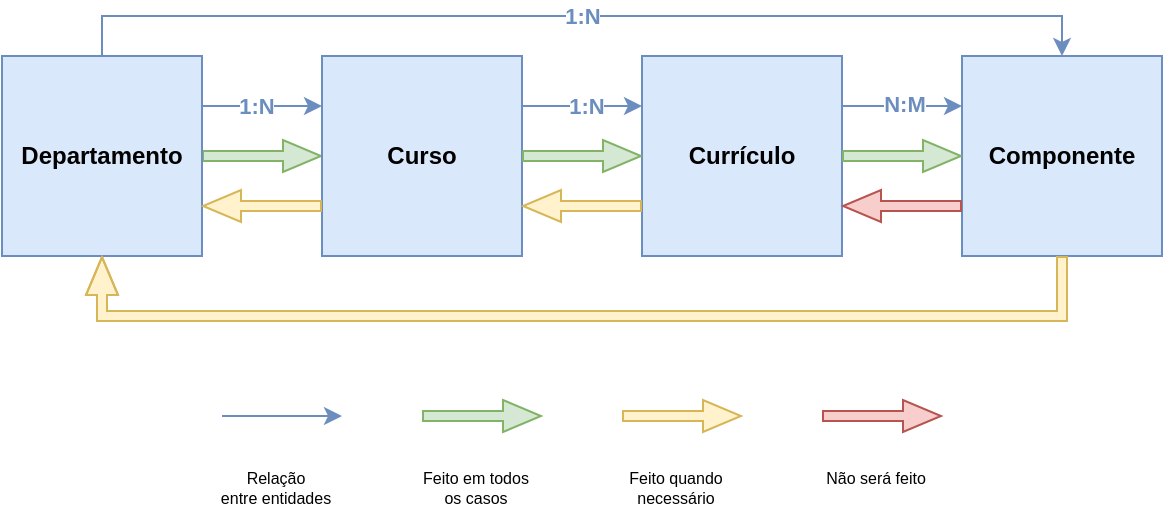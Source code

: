 <mxfile version="24.7.7">
  <diagram name="Page-1" id="c7558073-3199-34d8-9f00-42111426c3f3">
    <mxGraphModel dx="1366" dy="703" grid="1" gridSize="10" guides="1" tooltips="1" connect="1" arrows="1" fold="1" page="1" pageScale="1" pageWidth="826" pageHeight="1169" background="none" math="0" shadow="0">
      <root>
        <mxCell id="0" />
        <mxCell id="1" parent="0" />
        <mxCell id="qRddKZDDPYB80dDuYmWu-113" value="" style="edgeStyle=orthogonalEdgeStyle;rounded=0;orthogonalLoop=1;jettySize=auto;html=1;fillColor=#dae8fc;strokeColor=#6c8ebf;exitX=1;exitY=0.25;exitDx=0;exitDy=0;entryX=0;entryY=0.25;entryDx=0;entryDy=0;" edge="1" parent="1" source="qRddKZDDPYB80dDuYmWu-109" target="qRddKZDDPYB80dDuYmWu-110">
          <mxGeometry relative="1" as="geometry">
            <mxPoint x="223" y="230" as="sourcePoint" />
            <mxPoint x="283" y="230" as="targetPoint" />
          </mxGeometry>
        </mxCell>
        <mxCell id="qRddKZDDPYB80dDuYmWu-116" value="1:N" style="edgeLabel;html=1;align=center;verticalAlign=middle;resizable=0;points=[];fontColor=#6C8EBF;fontStyle=1" vertex="1" connectable="0" parent="qRddKZDDPYB80dDuYmWu-113">
          <mxGeometry x="-0.105" relative="1" as="geometry">
            <mxPoint as="offset" />
          </mxGeometry>
        </mxCell>
        <mxCell id="qRddKZDDPYB80dDuYmWu-122" style="edgeStyle=orthogonalEdgeStyle;rounded=0;orthogonalLoop=1;jettySize=auto;html=1;exitX=1;exitY=0.5;exitDx=0;exitDy=0;entryX=0;entryY=0.5;entryDx=0;entryDy=0;strokeWidth=1;fillColor=#d5e8d4;strokeColor=#82b366;shape=flexArrow;endSize=6;width=5;startSize=6;arcSize=20;endWidth=10;" edge="1" parent="1" source="qRddKZDDPYB80dDuYmWu-109" target="qRddKZDDPYB80dDuYmWu-110">
          <mxGeometry relative="1" as="geometry">
            <mxPoint x="233" y="260" as="sourcePoint" />
            <mxPoint x="293" y="260" as="targetPoint" />
          </mxGeometry>
        </mxCell>
        <mxCell id="qRddKZDDPYB80dDuYmWu-109" value="Departamento" style="whiteSpace=wrap;html=1;aspect=fixed;fillColor=#dae8fc;strokeColor=#6c8ebf;fontStyle=1" vertex="1" parent="1">
          <mxGeometry x="123" y="200" width="100" height="100" as="geometry" />
        </mxCell>
        <mxCell id="qRddKZDDPYB80dDuYmWu-114" value="" style="edgeStyle=orthogonalEdgeStyle;rounded=0;orthogonalLoop=1;jettySize=auto;html=1;fillColor=#dae8fc;strokeColor=#6c8ebf;exitX=1;exitY=0.25;exitDx=0;exitDy=0;entryX=0;entryY=0.25;entryDx=0;entryDy=0;" edge="1" parent="1" source="qRddKZDDPYB80dDuYmWu-110" target="qRddKZDDPYB80dDuYmWu-111">
          <mxGeometry relative="1" as="geometry">
            <mxPoint x="383" y="230" as="sourcePoint" />
            <mxPoint x="443" y="230" as="targetPoint" />
          </mxGeometry>
        </mxCell>
        <mxCell id="qRddKZDDPYB80dDuYmWu-117" value="1:N" style="edgeLabel;html=1;align=center;verticalAlign=middle;resizable=0;points=[];fontColor=#6C8EBF;fontStyle=1" vertex="1" connectable="0" parent="qRddKZDDPYB80dDuYmWu-114">
          <mxGeometry x="0.056" relative="1" as="geometry">
            <mxPoint as="offset" />
          </mxGeometry>
        </mxCell>
        <mxCell id="qRddKZDDPYB80dDuYmWu-110" value="Curso" style="whiteSpace=wrap;html=1;aspect=fixed;fillColor=#dae8fc;strokeColor=#6c8ebf;fontStyle=1" vertex="1" parent="1">
          <mxGeometry x="283" y="200" width="100" height="100" as="geometry" />
        </mxCell>
        <mxCell id="qRddKZDDPYB80dDuYmWu-115" value="" style="edgeStyle=orthogonalEdgeStyle;rounded=0;orthogonalLoop=1;jettySize=auto;html=1;fillColor=#dae8fc;strokeColor=#6c8ebf;exitX=1;exitY=0.25;exitDx=0;exitDy=0;entryX=0;entryY=0.25;entryDx=0;entryDy=0;" edge="1" parent="1" source="qRddKZDDPYB80dDuYmWu-111" target="qRddKZDDPYB80dDuYmWu-112">
          <mxGeometry relative="1" as="geometry">
            <mxPoint x="543" y="230" as="sourcePoint" />
            <mxPoint x="603" y="230" as="targetPoint" />
          </mxGeometry>
        </mxCell>
        <mxCell id="qRddKZDDPYB80dDuYmWu-118" value="N:M" style="edgeLabel;html=1;align=center;verticalAlign=middle;resizable=0;points=[];fontColor=#6C8EBF;fontStyle=1" vertex="1" connectable="0" parent="qRddKZDDPYB80dDuYmWu-115">
          <mxGeometry x="0.01" y="1" relative="1" as="geometry">
            <mxPoint as="offset" />
          </mxGeometry>
        </mxCell>
        <mxCell id="qRddKZDDPYB80dDuYmWu-111" value="Currículo" style="whiteSpace=wrap;html=1;aspect=fixed;fillColor=#dae8fc;strokeColor=#6c8ebf;fontStyle=1" vertex="1" parent="1">
          <mxGeometry x="443" y="200" width="100" height="100" as="geometry" />
        </mxCell>
        <mxCell id="qRddKZDDPYB80dDuYmWu-112" value="Componente" style="whiteSpace=wrap;html=1;aspect=fixed;fillColor=#dae8fc;strokeColor=#6c8ebf;fontStyle=1" vertex="1" parent="1">
          <mxGeometry x="603" y="200" width="100" height="100" as="geometry" />
        </mxCell>
        <mxCell id="qRddKZDDPYB80dDuYmWu-123" style="edgeStyle=orthogonalEdgeStyle;rounded=0;orthogonalLoop=1;jettySize=auto;html=1;entryX=0;entryY=0.5;entryDx=0;entryDy=0;strokeWidth=1;fillColor=#d5e8d4;strokeColor=#82b366;shape=flexArrow;endSize=6;width=5;startSize=6;arcSize=20;exitX=1;exitY=0.5;exitDx=0;exitDy=0;endWidth=10;" edge="1" parent="1" source="qRddKZDDPYB80dDuYmWu-110" target="qRddKZDDPYB80dDuYmWu-111">
          <mxGeometry relative="1" as="geometry">
            <mxPoint x="393" y="260" as="sourcePoint" />
            <mxPoint x="453" y="260" as="targetPoint" />
          </mxGeometry>
        </mxCell>
        <mxCell id="qRddKZDDPYB80dDuYmWu-124" style="edgeStyle=orthogonalEdgeStyle;rounded=0;orthogonalLoop=1;jettySize=auto;html=1;entryX=0;entryY=0.5;entryDx=0;entryDy=0;strokeWidth=1;fillColor=#d5e8d4;strokeColor=#82b366;shape=flexArrow;endSize=6;width=5;startSize=6;arcSize=20;exitX=1;exitY=0.5;exitDx=0;exitDy=0;endWidth=10;" edge="1" parent="1" source="qRddKZDDPYB80dDuYmWu-111" target="qRddKZDDPYB80dDuYmWu-112">
          <mxGeometry relative="1" as="geometry">
            <mxPoint x="553" y="260" as="sourcePoint" />
            <mxPoint x="613" y="260" as="targetPoint" />
          </mxGeometry>
        </mxCell>
        <mxCell id="qRddKZDDPYB80dDuYmWu-125" style="edgeStyle=orthogonalEdgeStyle;rounded=0;orthogonalLoop=1;jettySize=auto;html=1;exitX=0;exitY=0.75;exitDx=0;exitDy=0;entryX=1;entryY=0.75;entryDx=0;entryDy=0;strokeWidth=1;fillColor=#fff2cc;strokeColor=#d6b656;shape=flexArrow;endSize=6;width=5;startSize=6;arcSize=20;endWidth=10;" edge="1" parent="1" source="qRddKZDDPYB80dDuYmWu-110" target="qRddKZDDPYB80dDuYmWu-109">
          <mxGeometry relative="1" as="geometry">
            <mxPoint x="233" y="330" as="sourcePoint" />
            <mxPoint x="293" y="330" as="targetPoint" />
          </mxGeometry>
        </mxCell>
        <mxCell id="qRddKZDDPYB80dDuYmWu-126" style="edgeStyle=orthogonalEdgeStyle;rounded=0;orthogonalLoop=1;jettySize=auto;html=1;exitX=0;exitY=0.75;exitDx=0;exitDy=0;entryX=1;entryY=0.75;entryDx=0;entryDy=0;strokeWidth=1;fillColor=#fff2cc;strokeColor=#d6b656;shape=flexArrow;endSize=6;width=5;startSize=6;arcSize=20;endWidth=10;" edge="1" parent="1" source="qRddKZDDPYB80dDuYmWu-111" target="qRddKZDDPYB80dDuYmWu-110">
          <mxGeometry relative="1" as="geometry">
            <mxPoint x="433" y="320" as="sourcePoint" />
            <mxPoint x="373" y="320" as="targetPoint" />
          </mxGeometry>
        </mxCell>
        <mxCell id="qRddKZDDPYB80dDuYmWu-127" style="edgeStyle=orthogonalEdgeStyle;rounded=0;orthogonalLoop=1;jettySize=auto;html=1;exitX=0;exitY=0.75;exitDx=0;exitDy=0;entryX=1;entryY=0.75;entryDx=0;entryDy=0;strokeWidth=1;fillColor=#f8cecc;strokeColor=#b85450;shape=flexArrow;endSize=6;width=5;startSize=6;arcSize=20;endWidth=10;" edge="1" parent="1" source="qRddKZDDPYB80dDuYmWu-112" target="qRddKZDDPYB80dDuYmWu-111">
          <mxGeometry relative="1" as="geometry">
            <mxPoint x="603" y="300" as="sourcePoint" />
            <mxPoint x="543" y="300" as="targetPoint" />
          </mxGeometry>
        </mxCell>
        <mxCell id="qRddKZDDPYB80dDuYmWu-129" value="" style="edgeStyle=orthogonalEdgeStyle;rounded=0;orthogonalLoop=1;jettySize=auto;html=1;fillColor=#dae8fc;strokeColor=#6c8ebf;exitX=0.5;exitY=0;exitDx=0;exitDy=0;entryX=0.5;entryY=0;entryDx=0;entryDy=0;" edge="1" parent="1" source="qRddKZDDPYB80dDuYmWu-109" target="qRddKZDDPYB80dDuYmWu-112">
          <mxGeometry relative="1" as="geometry">
            <mxPoint x="213" y="350" as="sourcePoint" />
            <mxPoint x="273" y="350" as="targetPoint" />
          </mxGeometry>
        </mxCell>
        <mxCell id="qRddKZDDPYB80dDuYmWu-130" value="1:N" style="edgeLabel;html=1;align=center;verticalAlign=middle;resizable=0;points=[];fontColor=#6C8EBF;fontStyle=1" vertex="1" connectable="0" parent="qRddKZDDPYB80dDuYmWu-129">
          <mxGeometry x="-0.105" relative="1" as="geometry">
            <mxPoint x="27" as="offset" />
          </mxGeometry>
        </mxCell>
        <mxCell id="qRddKZDDPYB80dDuYmWu-132" style="edgeStyle=orthogonalEdgeStyle;rounded=0;orthogonalLoop=1;jettySize=auto;html=1;exitX=0.5;exitY=1;exitDx=0;exitDy=0;entryX=0.5;entryY=1;entryDx=0;entryDy=0;strokeWidth=1;fillColor=#fff2cc;strokeColor=#d6b656;shape=flexArrow;endSize=6;width=5;startSize=6;arcSize=20;endWidth=10;" edge="1" parent="1" source="qRddKZDDPYB80dDuYmWu-112" target="qRddKZDDPYB80dDuYmWu-109">
          <mxGeometry relative="1" as="geometry">
            <mxPoint x="673" y="330" as="sourcePoint" />
            <mxPoint x="613" y="330" as="targetPoint" />
            <Array as="points">
              <mxPoint x="653" y="330" />
              <mxPoint x="173" y="330" />
            </Array>
          </mxGeometry>
        </mxCell>
        <mxCell id="qRddKZDDPYB80dDuYmWu-133" value="" style="edgeStyle=orthogonalEdgeStyle;rounded=0;orthogonalLoop=1;jettySize=auto;html=1;fillColor=#dae8fc;strokeColor=#6c8ebf;exitX=1;exitY=0.25;exitDx=0;exitDy=0;entryX=0;entryY=0.25;entryDx=0;entryDy=0;" edge="1" parent="1">
          <mxGeometry relative="1" as="geometry">
            <mxPoint x="233" y="380" as="sourcePoint" />
            <mxPoint x="293" y="380" as="targetPoint" />
          </mxGeometry>
        </mxCell>
        <mxCell id="qRddKZDDPYB80dDuYmWu-135" style="edgeStyle=orthogonalEdgeStyle;rounded=0;orthogonalLoop=1;jettySize=auto;html=1;exitX=1;exitY=0.5;exitDx=0;exitDy=0;entryX=0;entryY=0.5;entryDx=0;entryDy=0;strokeWidth=1;fillColor=#d5e8d4;strokeColor=#82b366;shape=flexArrow;endSize=6;width=5;startSize=6;arcSize=20;endWidth=10;" edge="1" parent="1">
          <mxGeometry relative="1" as="geometry">
            <mxPoint x="333" y="380" as="sourcePoint" />
            <mxPoint x="393" y="380" as="targetPoint" />
          </mxGeometry>
        </mxCell>
        <mxCell id="qRddKZDDPYB80dDuYmWu-136" style="edgeStyle=orthogonalEdgeStyle;rounded=0;orthogonalLoop=1;jettySize=auto;html=1;exitX=0;exitY=0.75;exitDx=0;exitDy=0;strokeWidth=1;fillColor=#fff2cc;strokeColor=#d6b656;shape=flexArrow;endSize=6;width=5;startSize=6;arcSize=20;endWidth=10;" edge="1" parent="1">
          <mxGeometry relative="1" as="geometry">
            <mxPoint x="433" y="380" as="sourcePoint" />
            <mxPoint x="493" y="380" as="targetPoint" />
          </mxGeometry>
        </mxCell>
        <mxCell id="qRddKZDDPYB80dDuYmWu-137" style="edgeStyle=orthogonalEdgeStyle;rounded=0;orthogonalLoop=1;jettySize=auto;html=1;exitX=0;exitY=0.75;exitDx=0;exitDy=0;strokeWidth=1;fillColor=#f8cecc;strokeColor=#b85450;shape=flexArrow;endSize=6;width=5;startSize=6;arcSize=20;endWidth=10;" edge="1" parent="1">
          <mxGeometry relative="1" as="geometry">
            <mxPoint x="533" y="380" as="sourcePoint" />
            <mxPoint x="593" y="380" as="targetPoint" />
          </mxGeometry>
        </mxCell>
        <mxCell id="qRddKZDDPYB80dDuYmWu-139" value="Relação&lt;div&gt;entre entidades&lt;/div&gt;" style="text;html=1;align=center;verticalAlign=top;whiteSpace=wrap;rounded=0;fontSize=8;" vertex="1" parent="1">
          <mxGeometry x="230" y="400" width="60" height="30" as="geometry" />
        </mxCell>
        <mxCell id="qRddKZDDPYB80dDuYmWu-140" value="Feito em todos os casos" style="text;html=1;align=center;verticalAlign=top;whiteSpace=wrap;rounded=0;fontSize=8;" vertex="1" parent="1">
          <mxGeometry x="330" y="400" width="60" height="30" as="geometry" />
        </mxCell>
        <mxCell id="qRddKZDDPYB80dDuYmWu-141" value="Feito quando necessário" style="text;html=1;align=center;verticalAlign=top;whiteSpace=wrap;rounded=0;fontSize=8;" vertex="1" parent="1">
          <mxGeometry x="430" y="400" width="60" height="30" as="geometry" />
        </mxCell>
        <mxCell id="qRddKZDDPYB80dDuYmWu-142" value="Não será feito" style="text;html=1;align=center;verticalAlign=top;whiteSpace=wrap;rounded=0;fontSize=8;" vertex="1" parent="1">
          <mxGeometry x="530" y="400" width="60" height="30" as="geometry" />
        </mxCell>
      </root>
    </mxGraphModel>
  </diagram>
</mxfile>
